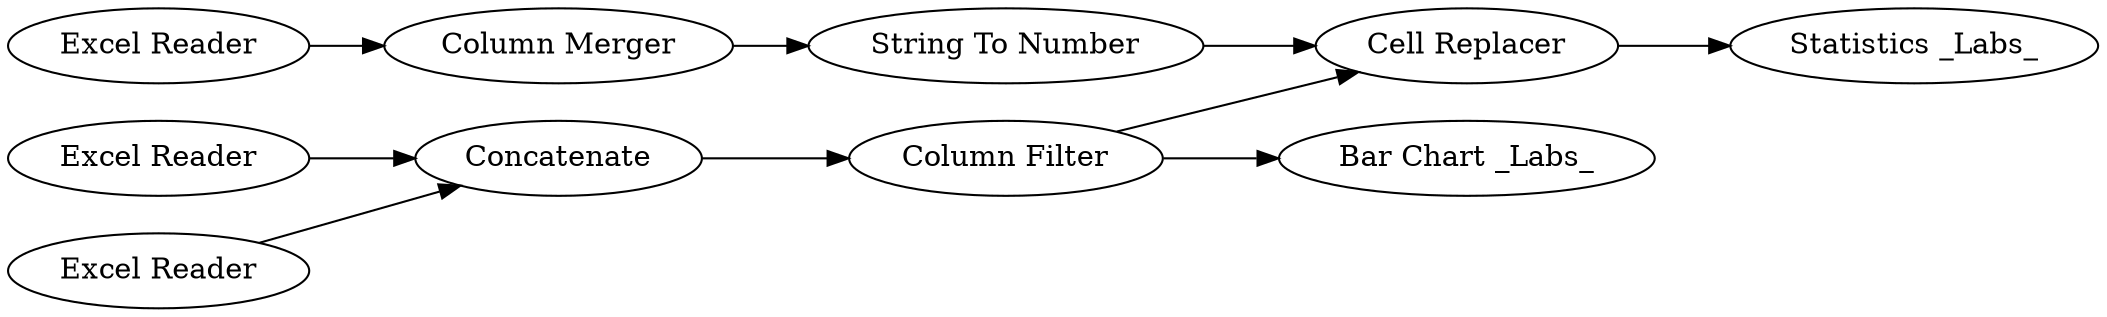 digraph {
	"-6230538930764737328_5" [label="Excel Reader"]
	"-6230538930764737328_4" [label="Column Filter"]
	"-6230538930764737328_1" [label="Excel Reader"]
	"-6230538930764737328_6" [label="Column Merger"]
	"-6230538930764737328_9" [label="String To Number"]
	"-6230538930764737328_2" [label="Excel Reader"]
	"-6230538930764737328_11" [label="Cell Replacer"]
	"-6230538930764737328_13" [label="Statistics _Labs_"]
	"-6230538930764737328_10" [label="Bar Chart _Labs_"]
	"-6230538930764737328_3" [label=Concatenate]
	"-6230538930764737328_4" -> "-6230538930764737328_10"
	"-6230538930764737328_3" -> "-6230538930764737328_4"
	"-6230538930764737328_9" -> "-6230538930764737328_11"
	"-6230538930764737328_6" -> "-6230538930764737328_9"
	"-6230538930764737328_1" -> "-6230538930764737328_3"
	"-6230538930764737328_4" -> "-6230538930764737328_11"
	"-6230538930764737328_2" -> "-6230538930764737328_3"
	"-6230538930764737328_5" -> "-6230538930764737328_6"
	"-6230538930764737328_11" -> "-6230538930764737328_13"
	rankdir=LR
}
